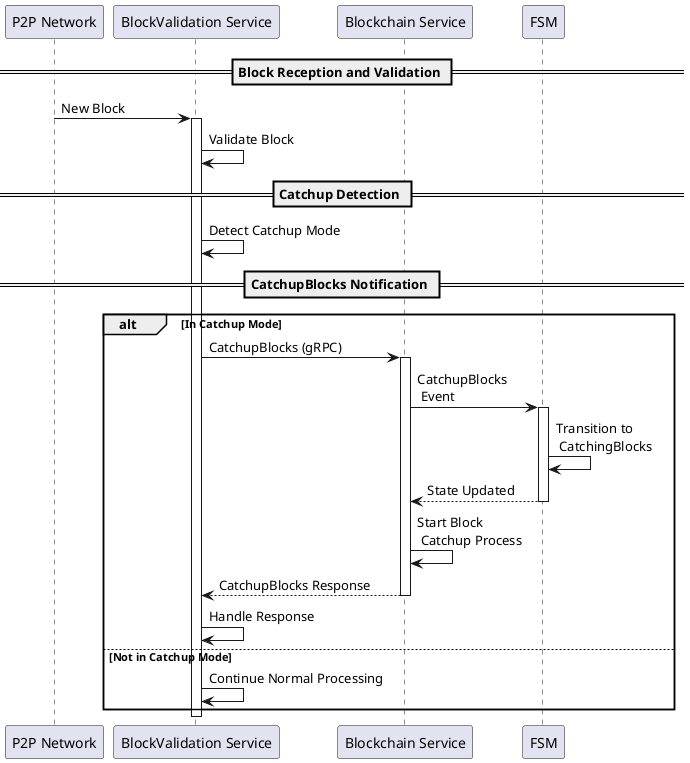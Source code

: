 @startuml
!define RECTANGLE class

participant "P2P Network" as P2P
participant "BlockValidation Service" as BlockValidation
participant "Blockchain Service" as BlockchainService
participant "FSM" as FSM


== Block Reception and Validation ==
P2P -> BlockValidation : New Block
activate BlockValidation
BlockValidation -> BlockValidation : Validate Block

== Catchup Detection ==
BlockValidation -> BlockValidation : Detect Catchup Mode

== CatchupBlocks Notification ==
alt In Catchup Mode
    BlockValidation -> BlockchainService : CatchupBlocks (gRPC)
    activate BlockchainService

    BlockchainService -> FSM : CatchupBlocks\n Event
    activate FSM

    FSM -> FSM : Transition to\n CatchingBlocks

    FSM --> BlockchainService : State Updated
    deactivate FSM

    BlockchainService -> BlockchainService : Start Block\n Catchup Process
    BlockchainService --> BlockValidation : CatchupBlocks Response
    deactivate BlockchainService

    BlockValidation -> BlockValidation : Handle Response
else Not in Catchup Mode
    BlockValidation -> BlockValidation : Continue Normal Processing
end

deactivate BlockValidation

@enduml
